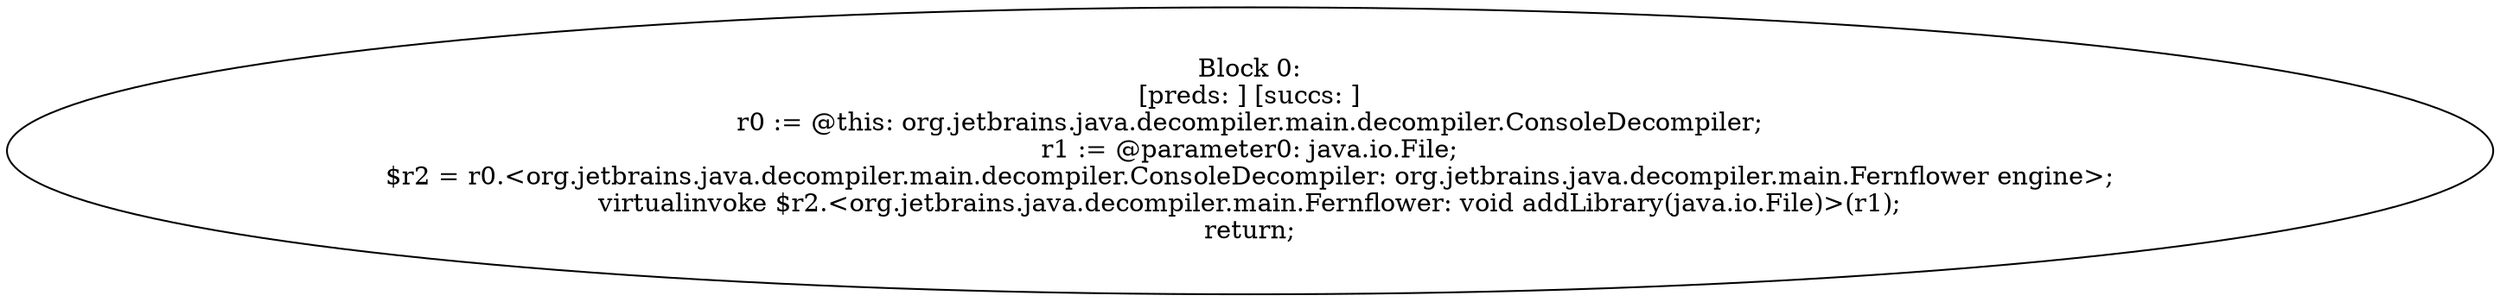digraph "unitGraph" {
    "Block 0:
[preds: ] [succs: ]
r0 := @this: org.jetbrains.java.decompiler.main.decompiler.ConsoleDecompiler;
r1 := @parameter0: java.io.File;
$r2 = r0.<org.jetbrains.java.decompiler.main.decompiler.ConsoleDecompiler: org.jetbrains.java.decompiler.main.Fernflower engine>;
virtualinvoke $r2.<org.jetbrains.java.decompiler.main.Fernflower: void addLibrary(java.io.File)>(r1);
return;
"
}
